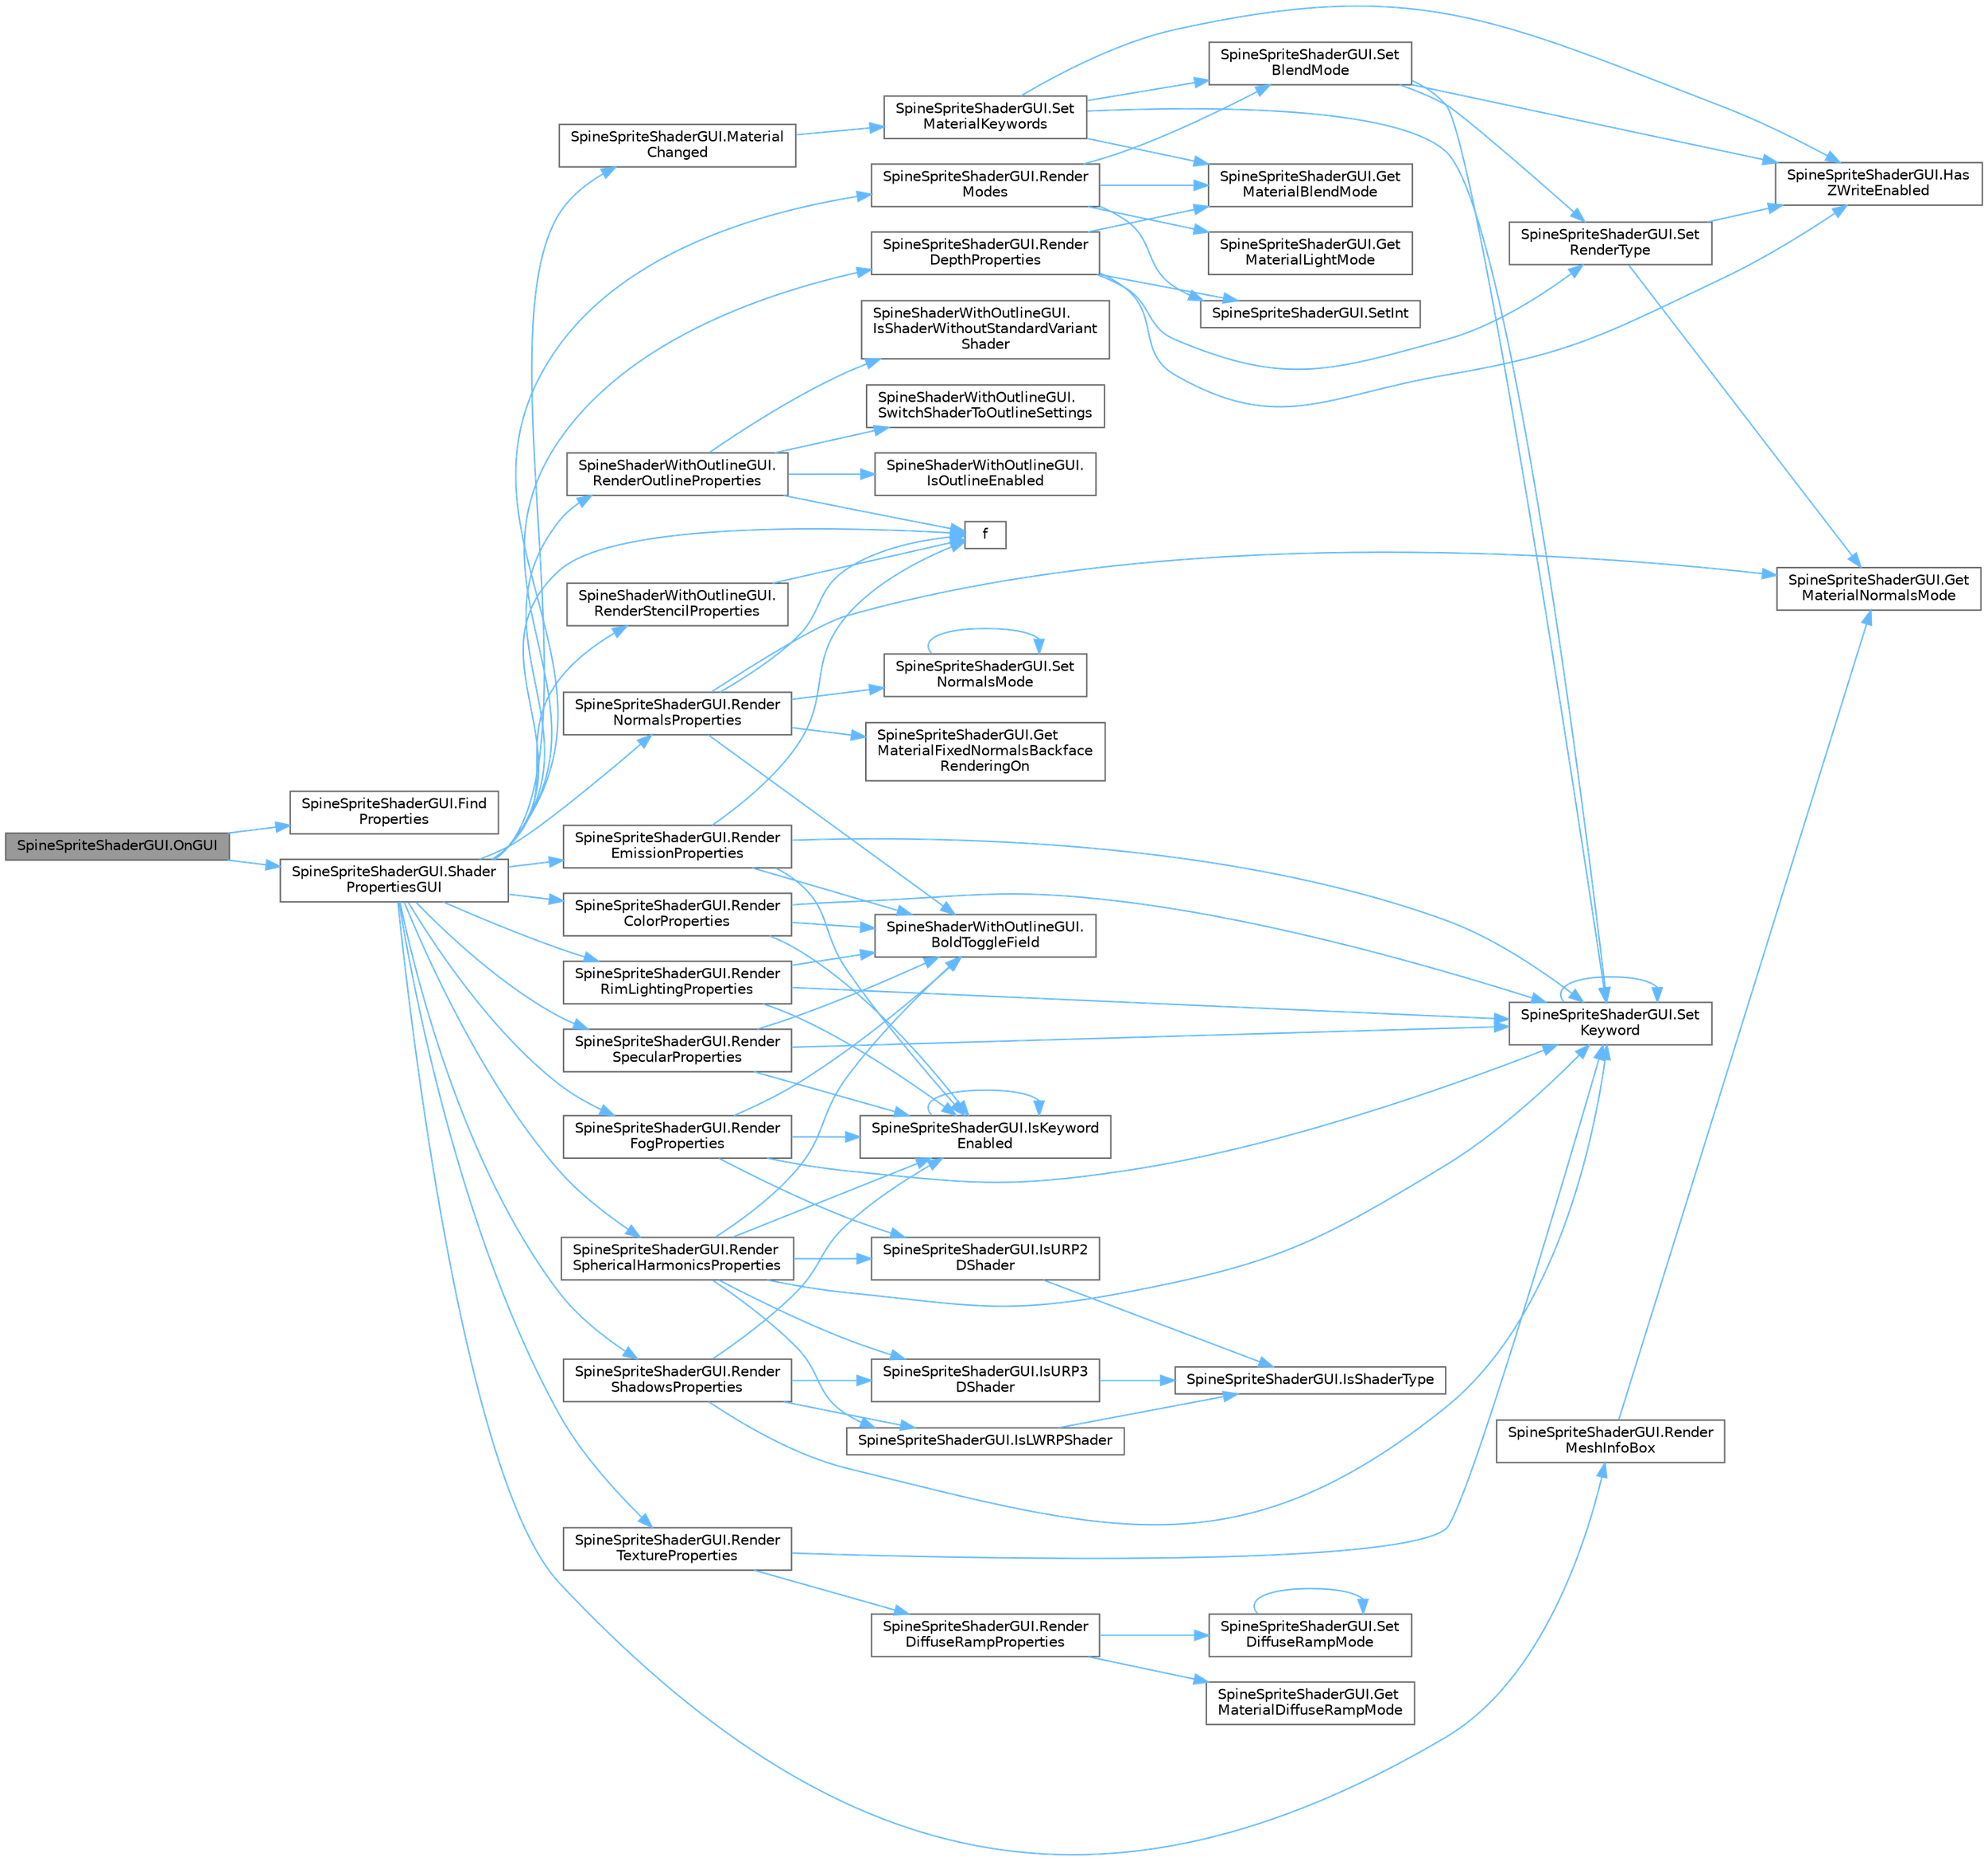 digraph "SpineSpriteShaderGUI.OnGUI"
{
 // LATEX_PDF_SIZE
  bgcolor="transparent";
  edge [fontname=Helvetica,fontsize=10,labelfontname=Helvetica,labelfontsize=10];
  node [fontname=Helvetica,fontsize=10,shape=box,height=0.2,width=0.4];
  rankdir="LR";
  Node1 [id="Node000001",label="SpineSpriteShaderGUI.OnGUI",height=0.2,width=0.4,color="gray40", fillcolor="grey60", style="filled", fontcolor="black",tooltip=" "];
  Node1 -> Node2 [id="edge1_Node000001_Node000002",color="steelblue1",style="solid",tooltip=" "];
  Node2 [id="Node000002",label="SpineSpriteShaderGUI.Find\lProperties",height=0.2,width=0.4,color="grey40", fillcolor="white", style="filled",URL="$class_spine_sprite_shader_g_u_i.html#a6183d2b93ffd22bf472ef385255c19ff",tooltip=" "];
  Node1 -> Node3 [id="edge2_Node000001_Node000003",color="steelblue1",style="solid",tooltip=" "];
  Node3 [id="Node000003",label="SpineSpriteShaderGUI.Shader\lPropertiesGUI",height=0.2,width=0.4,color="grey40", fillcolor="white", style="filled",URL="$class_spine_sprite_shader_g_u_i.html#a1088235c84c163a78b1f71fd3327e179",tooltip=" "];
  Node3 -> Node4 [id="edge3_Node000003_Node000004",color="steelblue1",style="solid",tooltip=" "];
  Node4 [id="Node000004",label="f",height=0.2,width=0.4,color="grey40", fillcolor="white", style="filled",URL="$cxx11__tensor__map_8cpp.html#a7f507fea02198f6cb81c86640c7b1a4e",tooltip=" "];
  Node3 -> Node5 [id="edge4_Node000003_Node000005",color="steelblue1",style="solid",tooltip=" "];
  Node5 [id="Node000005",label="SpineSpriteShaderGUI.Material\lChanged",height=0.2,width=0.4,color="grey40", fillcolor="white", style="filled",URL="$class_spine_sprite_shader_g_u_i.html#a462da0f64fc27d12de7734539605045c",tooltip=" "];
  Node5 -> Node6 [id="edge5_Node000005_Node000006",color="steelblue1",style="solid",tooltip=" "];
  Node6 [id="Node000006",label="SpineSpriteShaderGUI.Set\lMaterialKeywords",height=0.2,width=0.4,color="grey40", fillcolor="white", style="filled",URL="$class_spine_sprite_shader_g_u_i.html#aa6a2258be20d2d5f250955067280db1f",tooltip=" "];
  Node6 -> Node7 [id="edge6_Node000006_Node000007",color="steelblue1",style="solid",tooltip=" "];
  Node7 [id="Node000007",label="SpineSpriteShaderGUI.Get\lMaterialBlendMode",height=0.2,width=0.4,color="grey40", fillcolor="white", style="filled",URL="$class_spine_sprite_shader_g_u_i.html#a9107b00e05e0ba62ab1d4f649de39d34",tooltip=" "];
  Node6 -> Node8 [id="edge7_Node000006_Node000008",color="steelblue1",style="solid",tooltip=" "];
  Node8 [id="Node000008",label="SpineSpriteShaderGUI.Has\lZWriteEnabled",height=0.2,width=0.4,color="grey40", fillcolor="white", style="filled",URL="$class_spine_sprite_shader_g_u_i.html#a97e1156927a7ff23b2cce649de08da26",tooltip=" "];
  Node6 -> Node9 [id="edge8_Node000006_Node000009",color="steelblue1",style="solid",tooltip=" "];
  Node9 [id="Node000009",label="SpineSpriteShaderGUI.Set\lBlendMode",height=0.2,width=0.4,color="grey40", fillcolor="white", style="filled",URL="$class_spine_sprite_shader_g_u_i.html#aa55a772059b600393ee0aeb23dc1a27e",tooltip=" "];
  Node9 -> Node8 [id="edge9_Node000009_Node000008",color="steelblue1",style="solid",tooltip=" "];
  Node9 -> Node10 [id="edge10_Node000009_Node000010",color="steelblue1",style="solid",tooltip=" "];
  Node10 [id="Node000010",label="SpineSpriteShaderGUI.Set\lKeyword",height=0.2,width=0.4,color="grey40", fillcolor="white", style="filled",URL="$class_spine_sprite_shader_g_u_i.html#a7e1134ea713042bb1685316583c03066",tooltip=" "];
  Node10 -> Node10 [id="edge11_Node000010_Node000010",color="steelblue1",style="solid",tooltip=" "];
  Node9 -> Node11 [id="edge12_Node000009_Node000011",color="steelblue1",style="solid",tooltip=" "];
  Node11 [id="Node000011",label="SpineSpriteShaderGUI.Set\lRenderType",height=0.2,width=0.4,color="grey40", fillcolor="white", style="filled",URL="$class_spine_sprite_shader_g_u_i.html#ab283961cc7f713c4d397be4319875a7e",tooltip=" "];
  Node11 -> Node12 [id="edge13_Node000011_Node000012",color="steelblue1",style="solid",tooltip=" "];
  Node12 [id="Node000012",label="SpineSpriteShaderGUI.Get\lMaterialNormalsMode",height=0.2,width=0.4,color="grey40", fillcolor="white", style="filled",URL="$class_spine_sprite_shader_g_u_i.html#a10b72720427bc52c9ff2e2d75cd45caf",tooltip=" "];
  Node11 -> Node8 [id="edge14_Node000011_Node000008",color="steelblue1",style="solid",tooltip=" "];
  Node6 -> Node10 [id="edge15_Node000006_Node000010",color="steelblue1",style="solid",tooltip=" "];
  Node3 -> Node13 [id="edge16_Node000003_Node000013",color="steelblue1",style="solid",tooltip=" "];
  Node13 [id="Node000013",label="SpineSpriteShaderGUI.Render\lColorProperties",height=0.2,width=0.4,color="grey40", fillcolor="white", style="filled",URL="$class_spine_sprite_shader_g_u_i.html#afeb43e04966607b54f3da106978d0dd4",tooltip=" "];
  Node13 -> Node14 [id="edge17_Node000013_Node000014",color="steelblue1",style="solid",tooltip=" "];
  Node14 [id="Node000014",label="SpineShaderWithOutlineGUI.\lBoldToggleField",height=0.2,width=0.4,color="grey40", fillcolor="white", style="filled",URL="$class_spine_shader_with_outline_g_u_i.html#a86aa3c8f492bb1c2505943428f899f87",tooltip=" "];
  Node13 -> Node15 [id="edge18_Node000013_Node000015",color="steelblue1",style="solid",tooltip=" "];
  Node15 [id="Node000015",label="SpineSpriteShaderGUI.IsKeyword\lEnabled",height=0.2,width=0.4,color="grey40", fillcolor="white", style="filled",URL="$class_spine_sprite_shader_g_u_i.html#a5b461cb09acd0100fcf9b7ae8780720e",tooltip=" "];
  Node15 -> Node15 [id="edge19_Node000015_Node000015",color="steelblue1",style="solid",tooltip=" "];
  Node13 -> Node10 [id="edge20_Node000013_Node000010",color="steelblue1",style="solid",tooltip=" "];
  Node3 -> Node16 [id="edge21_Node000003_Node000016",color="steelblue1",style="solid",tooltip=" "];
  Node16 [id="Node000016",label="SpineSpriteShaderGUI.Render\lDepthProperties",height=0.2,width=0.4,color="grey40", fillcolor="white", style="filled",URL="$class_spine_sprite_shader_g_u_i.html#ada506846144a9b660bbbb52692b52eba",tooltip=" "];
  Node16 -> Node7 [id="edge22_Node000016_Node000007",color="steelblue1",style="solid",tooltip=" "];
  Node16 -> Node8 [id="edge23_Node000016_Node000008",color="steelblue1",style="solid",tooltip=" "];
  Node16 -> Node17 [id="edge24_Node000016_Node000017",color="steelblue1",style="solid",tooltip=" "];
  Node17 [id="Node000017",label="SpineSpriteShaderGUI.SetInt",height=0.2,width=0.4,color="grey40", fillcolor="white", style="filled",URL="$class_spine_sprite_shader_g_u_i.html#a7e7f31741e08ebe5e16837488b9bc94f",tooltip=" "];
  Node16 -> Node11 [id="edge25_Node000016_Node000011",color="steelblue1",style="solid",tooltip=" "];
  Node3 -> Node18 [id="edge26_Node000003_Node000018",color="steelblue1",style="solid",tooltip=" "];
  Node18 [id="Node000018",label="SpineSpriteShaderGUI.Render\lEmissionProperties",height=0.2,width=0.4,color="grey40", fillcolor="white", style="filled",URL="$class_spine_sprite_shader_g_u_i.html#a2a5acb4698e0364afe0e717cb508b2ae",tooltip=" "];
  Node18 -> Node14 [id="edge27_Node000018_Node000014",color="steelblue1",style="solid",tooltip=" "];
  Node18 -> Node4 [id="edge28_Node000018_Node000004",color="steelblue1",style="solid",tooltip=" "];
  Node18 -> Node15 [id="edge29_Node000018_Node000015",color="steelblue1",style="solid",tooltip=" "];
  Node18 -> Node10 [id="edge30_Node000018_Node000010",color="steelblue1",style="solid",tooltip=" "];
  Node3 -> Node19 [id="edge31_Node000003_Node000019",color="steelblue1",style="solid",tooltip=" "];
  Node19 [id="Node000019",label="SpineSpriteShaderGUI.Render\lFogProperties",height=0.2,width=0.4,color="grey40", fillcolor="white", style="filled",URL="$class_spine_sprite_shader_g_u_i.html#a45cf5a934e93aaa51dde2fb0e5beb0ea",tooltip=" "];
  Node19 -> Node14 [id="edge32_Node000019_Node000014",color="steelblue1",style="solid",tooltip=" "];
  Node19 -> Node15 [id="edge33_Node000019_Node000015",color="steelblue1",style="solid",tooltip=" "];
  Node19 -> Node20 [id="edge34_Node000019_Node000020",color="steelblue1",style="solid",tooltip=" "];
  Node20 [id="Node000020",label="SpineSpriteShaderGUI.IsURP2\lDShader",height=0.2,width=0.4,color="grey40", fillcolor="white", style="filled",URL="$class_spine_sprite_shader_g_u_i.html#a90b8a875f5a18f63706e27d986145644",tooltip=" "];
  Node20 -> Node21 [id="edge35_Node000020_Node000021",color="steelblue1",style="solid",tooltip=" "];
  Node21 [id="Node000021",label="SpineSpriteShaderGUI.IsShaderType",height=0.2,width=0.4,color="grey40", fillcolor="white", style="filled",URL="$class_spine_sprite_shader_g_u_i.html#acc33242ec4f2fdae410648a2347abfb4",tooltip=" "];
  Node19 -> Node10 [id="edge36_Node000019_Node000010",color="steelblue1",style="solid",tooltip=" "];
  Node3 -> Node22 [id="edge37_Node000003_Node000022",color="steelblue1",style="solid",tooltip=" "];
  Node22 [id="Node000022",label="SpineSpriteShaderGUI.Render\lMeshInfoBox",height=0.2,width=0.4,color="grey40", fillcolor="white", style="filled",URL="$class_spine_sprite_shader_g_u_i.html#aca105413ffa4d82e2a84f4348f15bd5c",tooltip=" "];
  Node22 -> Node12 [id="edge38_Node000022_Node000012",color="steelblue1",style="solid",tooltip=" "];
  Node3 -> Node23 [id="edge39_Node000003_Node000023",color="steelblue1",style="solid",tooltip=" "];
  Node23 [id="Node000023",label="SpineSpriteShaderGUI.Render\lModes",height=0.2,width=0.4,color="grey40", fillcolor="white", style="filled",URL="$class_spine_sprite_shader_g_u_i.html#a99deda42205ebd0acbe7a4f42ca3acf4",tooltip=" "];
  Node23 -> Node7 [id="edge40_Node000023_Node000007",color="steelblue1",style="solid",tooltip=" "];
  Node23 -> Node24 [id="edge41_Node000023_Node000024",color="steelblue1",style="solid",tooltip=" "];
  Node24 [id="Node000024",label="SpineSpriteShaderGUI.Get\lMaterialLightMode",height=0.2,width=0.4,color="grey40", fillcolor="white", style="filled",URL="$class_spine_sprite_shader_g_u_i.html#a40d089c48fe9eb5ebbda210847e0dfb9",tooltip=" "];
  Node23 -> Node9 [id="edge42_Node000023_Node000009",color="steelblue1",style="solid",tooltip=" "];
  Node23 -> Node17 [id="edge43_Node000023_Node000017",color="steelblue1",style="solid",tooltip=" "];
  Node3 -> Node25 [id="edge44_Node000003_Node000025",color="steelblue1",style="solid",tooltip=" "];
  Node25 [id="Node000025",label="SpineSpriteShaderGUI.Render\lNormalsProperties",height=0.2,width=0.4,color="grey40", fillcolor="white", style="filled",URL="$class_spine_sprite_shader_g_u_i.html#a52b58f54348fa17dff04bead7ff91ef7",tooltip=" "];
  Node25 -> Node14 [id="edge45_Node000025_Node000014",color="steelblue1",style="solid",tooltip=" "];
  Node25 -> Node4 [id="edge46_Node000025_Node000004",color="steelblue1",style="solid",tooltip=" "];
  Node25 -> Node26 [id="edge47_Node000025_Node000026",color="steelblue1",style="solid",tooltip=" "];
  Node26 [id="Node000026",label="SpineSpriteShaderGUI.Get\lMaterialFixedNormalsBackface\lRenderingOn",height=0.2,width=0.4,color="grey40", fillcolor="white", style="filled",URL="$class_spine_sprite_shader_g_u_i.html#a253bd2f25bfcc7edac331930e05d2259",tooltip=" "];
  Node25 -> Node12 [id="edge48_Node000025_Node000012",color="steelblue1",style="solid",tooltip=" "];
  Node25 -> Node27 [id="edge49_Node000025_Node000027",color="steelblue1",style="solid",tooltip=" "];
  Node27 [id="Node000027",label="SpineSpriteShaderGUI.Set\lNormalsMode",height=0.2,width=0.4,color="grey40", fillcolor="white", style="filled",URL="$class_spine_sprite_shader_g_u_i.html#a707186ab969a50ab44a7d42fba9ff0ed",tooltip=" "];
  Node27 -> Node27 [id="edge50_Node000027_Node000027",color="steelblue1",style="solid",tooltip=" "];
  Node3 -> Node28 [id="edge51_Node000003_Node000028",color="steelblue1",style="solid",tooltip=" "];
  Node28 [id="Node000028",label="SpineShaderWithOutlineGUI.\lRenderOutlineProperties",height=0.2,width=0.4,color="grey40", fillcolor="white", style="filled",URL="$class_spine_shader_with_outline_g_u_i.html#a735929408b4af8e4c57499e5ea7f573c",tooltip=" "];
  Node28 -> Node4 [id="edge52_Node000028_Node000004",color="steelblue1",style="solid",tooltip=" "];
  Node28 -> Node29 [id="edge53_Node000028_Node000029",color="steelblue1",style="solid",tooltip=" "];
  Node29 [id="Node000029",label="SpineShaderWithOutlineGUI.\lIsOutlineEnabled",height=0.2,width=0.4,color="grey40", fillcolor="white", style="filled",URL="$class_spine_shader_with_outline_g_u_i.html#a0643ae814bb7034ef4705c544c1562a8",tooltip=" "];
  Node28 -> Node30 [id="edge54_Node000028_Node000030",color="steelblue1",style="solid",tooltip=" "];
  Node30 [id="Node000030",label="SpineShaderWithOutlineGUI.\lIsShaderWithoutStandardVariant\lShader",height=0.2,width=0.4,color="grey40", fillcolor="white", style="filled",URL="$class_spine_shader_with_outline_g_u_i.html#a0193b354e458c73c7be664f30a9de035",tooltip=" "];
  Node28 -> Node31 [id="edge55_Node000028_Node000031",color="steelblue1",style="solid",tooltip=" "];
  Node31 [id="Node000031",label="SpineShaderWithOutlineGUI.\lSwitchShaderToOutlineSettings",height=0.2,width=0.4,color="grey40", fillcolor="white", style="filled",URL="$class_spine_shader_with_outline_g_u_i.html#a970dd36c3ddd028b1bcedc933ead6744",tooltip=" "];
  Node3 -> Node32 [id="edge56_Node000003_Node000032",color="steelblue1",style="solid",tooltip=" "];
  Node32 [id="Node000032",label="SpineSpriteShaderGUI.Render\lRimLightingProperties",height=0.2,width=0.4,color="grey40", fillcolor="white", style="filled",URL="$class_spine_sprite_shader_g_u_i.html#a26f44bed6e38203aeba9c9cf3e2a0f2f",tooltip=" "];
  Node32 -> Node14 [id="edge57_Node000032_Node000014",color="steelblue1",style="solid",tooltip=" "];
  Node32 -> Node15 [id="edge58_Node000032_Node000015",color="steelblue1",style="solid",tooltip=" "];
  Node32 -> Node10 [id="edge59_Node000032_Node000010",color="steelblue1",style="solid",tooltip=" "];
  Node3 -> Node33 [id="edge60_Node000003_Node000033",color="steelblue1",style="solid",tooltip=" "];
  Node33 [id="Node000033",label="SpineSpriteShaderGUI.Render\lShadowsProperties",height=0.2,width=0.4,color="grey40", fillcolor="white", style="filled",URL="$class_spine_sprite_shader_g_u_i.html#a82bfe9ea46179bf184529d8f44b015f1",tooltip=" "];
  Node33 -> Node15 [id="edge61_Node000033_Node000015",color="steelblue1",style="solid",tooltip=" "];
  Node33 -> Node34 [id="edge62_Node000033_Node000034",color="steelblue1",style="solid",tooltip=" "];
  Node34 [id="Node000034",label="SpineSpriteShaderGUI.IsLWRPShader",height=0.2,width=0.4,color="grey40", fillcolor="white", style="filled",URL="$class_spine_sprite_shader_g_u_i.html#a63513f6de872a43936a755a562a9b63d",tooltip=" "];
  Node34 -> Node21 [id="edge63_Node000034_Node000021",color="steelblue1",style="solid",tooltip=" "];
  Node33 -> Node35 [id="edge64_Node000033_Node000035",color="steelblue1",style="solid",tooltip=" "];
  Node35 [id="Node000035",label="SpineSpriteShaderGUI.IsURP3\lDShader",height=0.2,width=0.4,color="grey40", fillcolor="white", style="filled",URL="$class_spine_sprite_shader_g_u_i.html#afc42db207aeb352f9a26e49db5a29cad",tooltip=" "];
  Node35 -> Node21 [id="edge65_Node000035_Node000021",color="steelblue1",style="solid",tooltip=" "];
  Node33 -> Node10 [id="edge66_Node000033_Node000010",color="steelblue1",style="solid",tooltip=" "];
  Node3 -> Node36 [id="edge67_Node000003_Node000036",color="steelblue1",style="solid",tooltip=" "];
  Node36 [id="Node000036",label="SpineSpriteShaderGUI.Render\lSpecularProperties",height=0.2,width=0.4,color="grey40", fillcolor="white", style="filled",URL="$class_spine_sprite_shader_g_u_i.html#a83637450d1a228540559c54a51fe7901",tooltip=" "];
  Node36 -> Node14 [id="edge68_Node000036_Node000014",color="steelblue1",style="solid",tooltip=" "];
  Node36 -> Node15 [id="edge69_Node000036_Node000015",color="steelblue1",style="solid",tooltip=" "];
  Node36 -> Node10 [id="edge70_Node000036_Node000010",color="steelblue1",style="solid",tooltip=" "];
  Node3 -> Node37 [id="edge71_Node000003_Node000037",color="steelblue1",style="solid",tooltip=" "];
  Node37 [id="Node000037",label="SpineSpriteShaderGUI.Render\lSphericalHarmonicsProperties",height=0.2,width=0.4,color="grey40", fillcolor="white", style="filled",URL="$class_spine_sprite_shader_g_u_i.html#a435d37c72b1a996f07351c3522c1212d",tooltip=" "];
  Node37 -> Node14 [id="edge72_Node000037_Node000014",color="steelblue1",style="solid",tooltip=" "];
  Node37 -> Node15 [id="edge73_Node000037_Node000015",color="steelblue1",style="solid",tooltip=" "];
  Node37 -> Node34 [id="edge74_Node000037_Node000034",color="steelblue1",style="solid",tooltip=" "];
  Node37 -> Node20 [id="edge75_Node000037_Node000020",color="steelblue1",style="solid",tooltip=" "];
  Node37 -> Node35 [id="edge76_Node000037_Node000035",color="steelblue1",style="solid",tooltip=" "];
  Node37 -> Node10 [id="edge77_Node000037_Node000010",color="steelblue1",style="solid",tooltip=" "];
  Node3 -> Node38 [id="edge78_Node000003_Node000038",color="steelblue1",style="solid",tooltip=" "];
  Node38 [id="Node000038",label="SpineShaderWithOutlineGUI.\lRenderStencilProperties",height=0.2,width=0.4,color="grey40", fillcolor="white", style="filled",URL="$class_spine_shader_with_outline_g_u_i.html#af11d427da58ab4ae1d2dc2ce60a5239e",tooltip=" "];
  Node38 -> Node4 [id="edge79_Node000038_Node000004",color="steelblue1",style="solid",tooltip=" "];
  Node3 -> Node39 [id="edge80_Node000003_Node000039",color="steelblue1",style="solid",tooltip=" "];
  Node39 [id="Node000039",label="SpineSpriteShaderGUI.Render\lTextureProperties",height=0.2,width=0.4,color="grey40", fillcolor="white", style="filled",URL="$class_spine_sprite_shader_g_u_i.html#a473ef303f521d367894f9c1c8c1f4b8c",tooltip=" "];
  Node39 -> Node40 [id="edge81_Node000039_Node000040",color="steelblue1",style="solid",tooltip=" "];
  Node40 [id="Node000040",label="SpineSpriteShaderGUI.Render\lDiffuseRampProperties",height=0.2,width=0.4,color="grey40", fillcolor="white", style="filled",URL="$class_spine_sprite_shader_g_u_i.html#adfc8b5f8fa523b726af64fab8edda399",tooltip=" "];
  Node40 -> Node41 [id="edge82_Node000040_Node000041",color="steelblue1",style="solid",tooltip=" "];
  Node41 [id="Node000041",label="SpineSpriteShaderGUI.Get\lMaterialDiffuseRampMode",height=0.2,width=0.4,color="grey40", fillcolor="white", style="filled",URL="$class_spine_sprite_shader_g_u_i.html#ac3cd39bb53a9010d083897489d07f7e2",tooltip=" "];
  Node40 -> Node42 [id="edge83_Node000040_Node000042",color="steelblue1",style="solid",tooltip=" "];
  Node42 [id="Node000042",label="SpineSpriteShaderGUI.Set\lDiffuseRampMode",height=0.2,width=0.4,color="grey40", fillcolor="white", style="filled",URL="$class_spine_sprite_shader_g_u_i.html#af3909f4416ae0da97862a7feaf2e3983",tooltip=" "];
  Node42 -> Node42 [id="edge84_Node000042_Node000042",color="steelblue1",style="solid",tooltip=" "];
  Node39 -> Node10 [id="edge85_Node000039_Node000010",color="steelblue1",style="solid",tooltip=" "];
}
